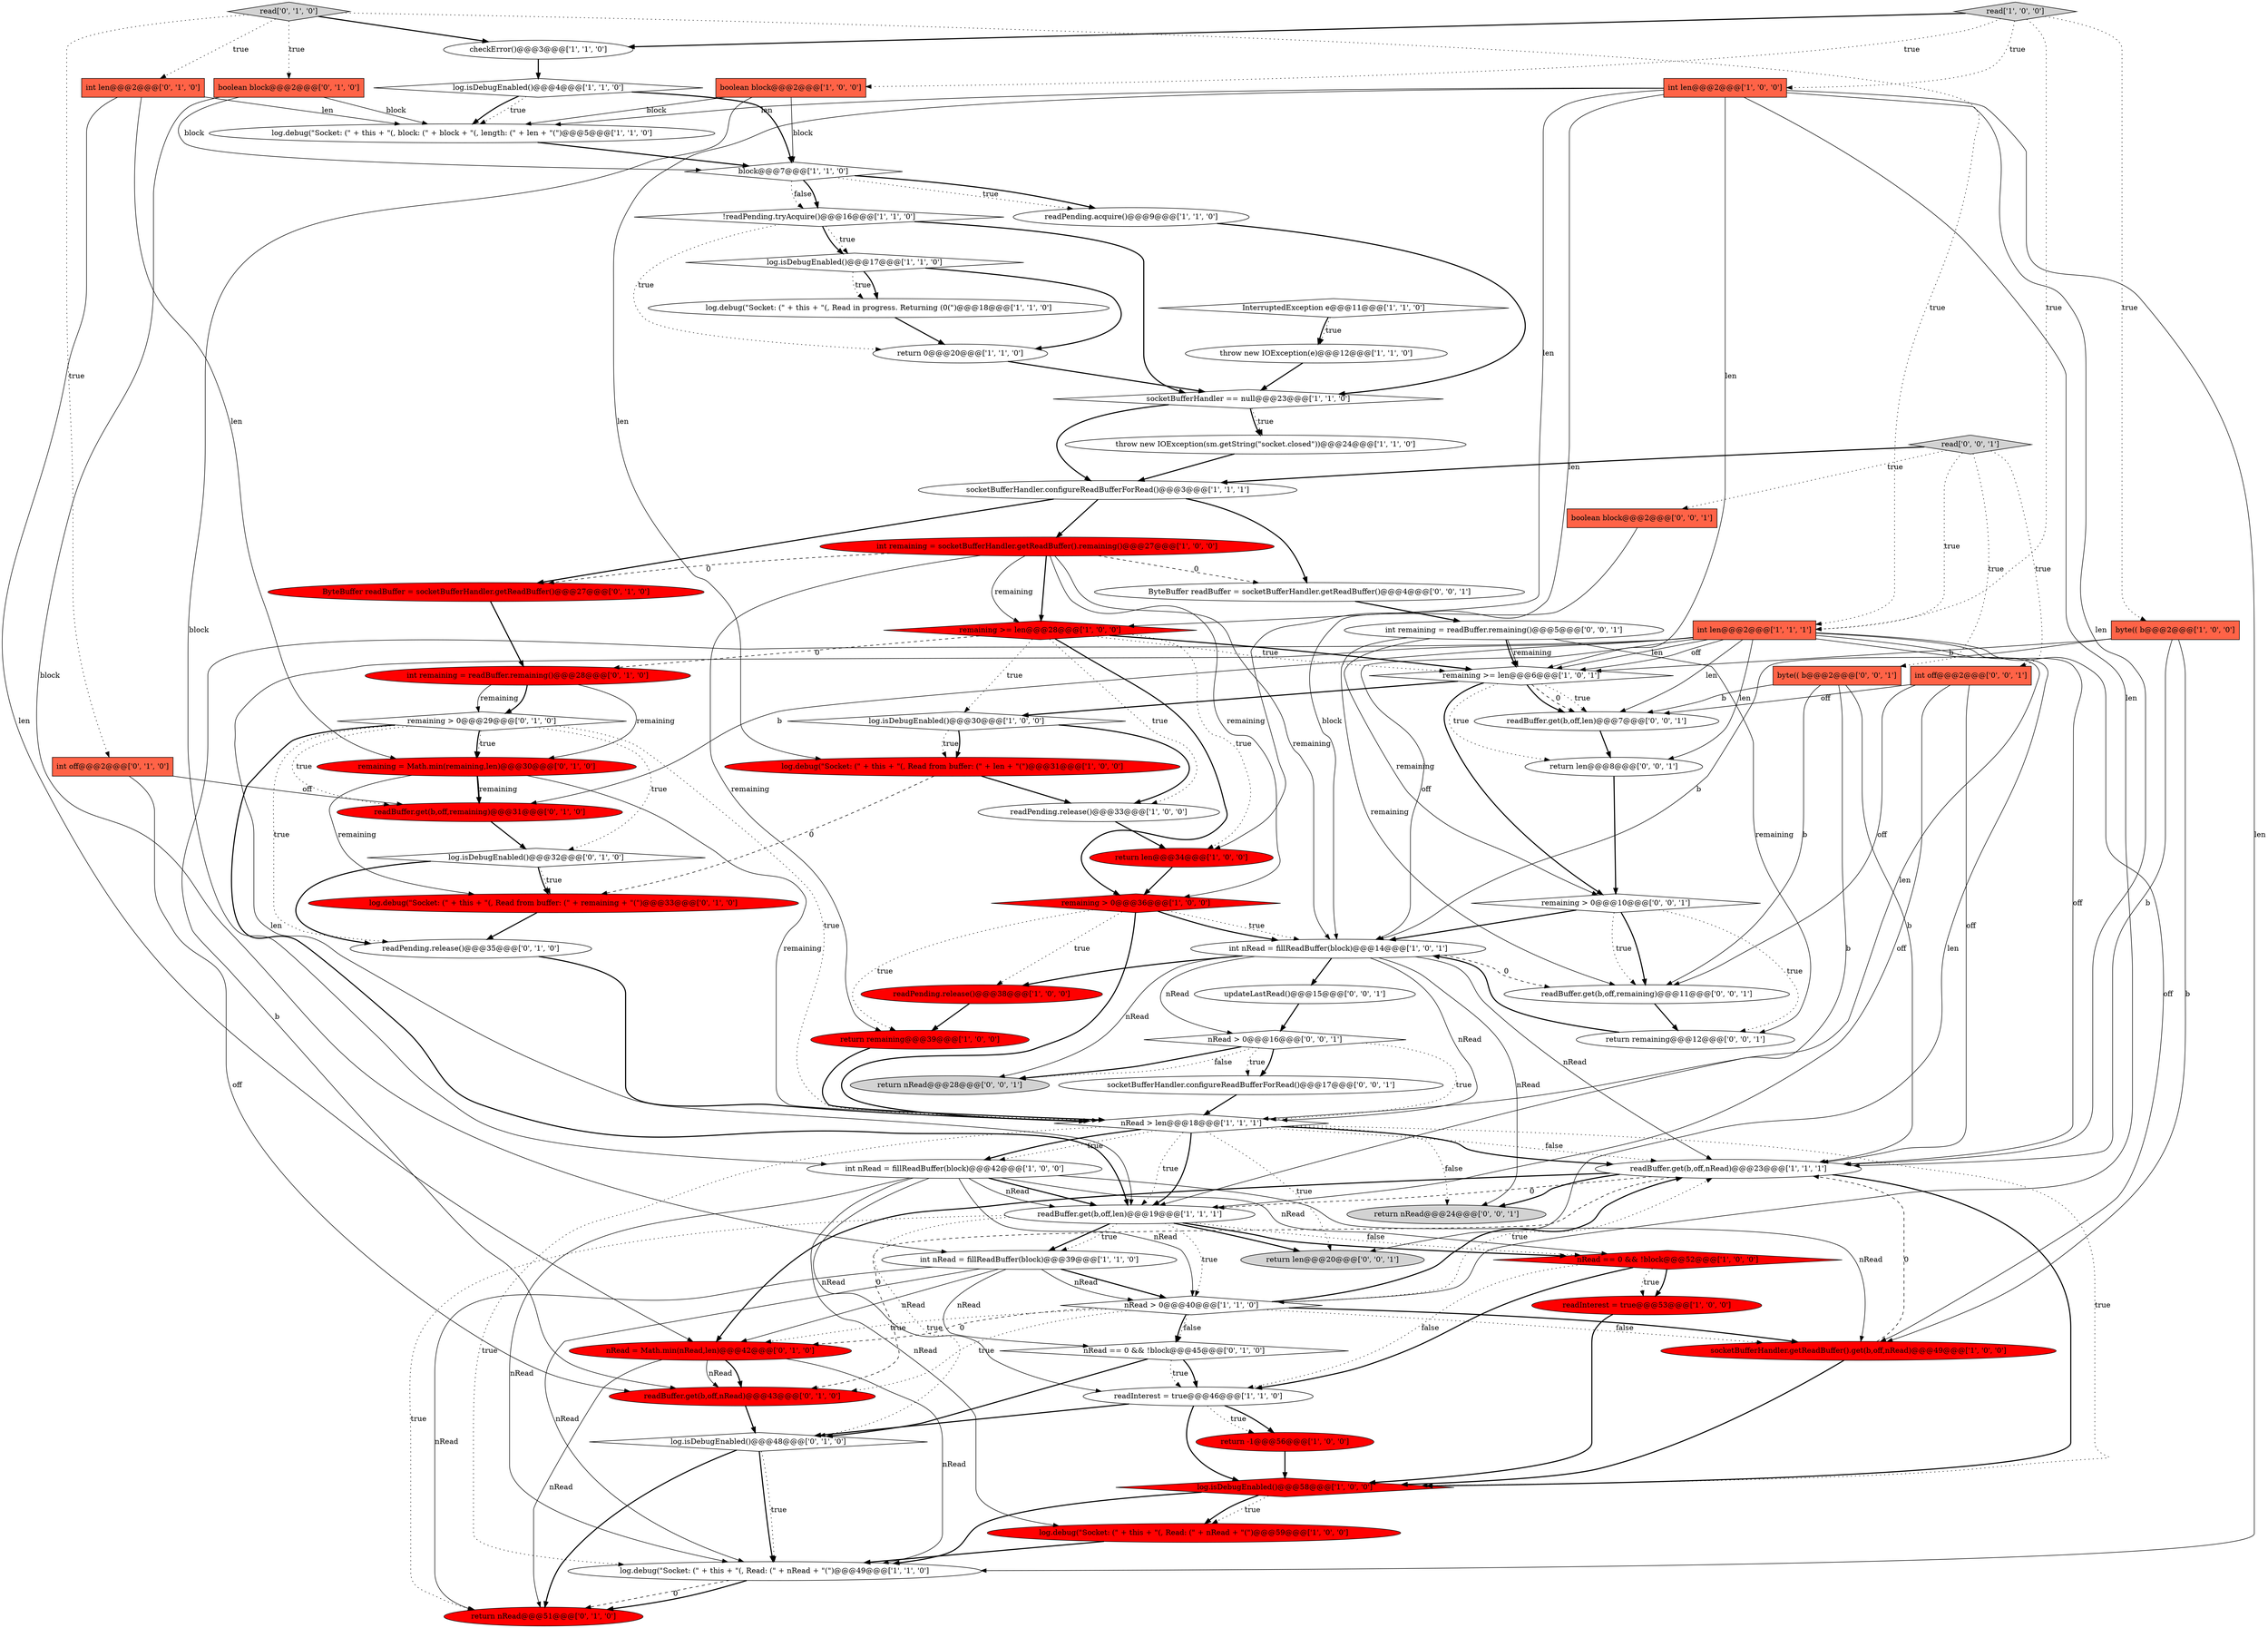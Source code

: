 digraph {
28 [style = filled, label = "return len@@@34@@@['1', '0', '0']", fillcolor = red, shape = ellipse image = "AAA1AAABBB1BBB"];
18 [style = filled, label = "block@@@7@@@['1', '1', '0']", fillcolor = white, shape = diamond image = "AAA0AAABBB1BBB"];
56 [style = filled, label = "return nRead@@@51@@@['0', '1', '0']", fillcolor = red, shape = ellipse image = "AAA1AAABBB2BBB"];
31 [style = filled, label = "readInterest = true@@@46@@@['1', '1', '0']", fillcolor = white, shape = ellipse image = "AAA0AAABBB1BBB"];
60 [style = filled, label = "read['0', '1', '0']", fillcolor = lightgray, shape = diamond image = "AAA0AAABBB2BBB"];
40 [style = filled, label = "return remaining@@@39@@@['1', '0', '0']", fillcolor = red, shape = ellipse image = "AAA1AAABBB1BBB"];
19 [style = filled, label = "log.isDebugEnabled()@@@4@@@['1', '1', '0']", fillcolor = white, shape = diamond image = "AAA0AAABBB1BBB"];
16 [style = filled, label = "nRead == 0 && !block@@@52@@@['1', '0', '0']", fillcolor = red, shape = diamond image = "AAA1AAABBB1BBB"];
14 [style = filled, label = "int nRead = fillReadBuffer(block)@@@39@@@['1', '1', '0']", fillcolor = white, shape = ellipse image = "AAA0AAABBB1BBB"];
43 [style = filled, label = "int nRead = fillReadBuffer(block)@@@14@@@['1', '0', '1']", fillcolor = white, shape = ellipse image = "AAA0AAABBB1BBB"];
38 [style = filled, label = "InterruptedException e@@@11@@@['1', '1', '0']", fillcolor = white, shape = diamond image = "AAA0AAABBB1BBB"];
8 [style = filled, label = "int len@@@2@@@['1', '0', '0']", fillcolor = tomato, shape = box image = "AAA0AAABBB1BBB"];
29 [style = filled, label = "remaining >= len@@@28@@@['1', '0', '0']", fillcolor = red, shape = diamond image = "AAA1AAABBB1BBB"];
49 [style = filled, label = "readBuffer.get(b,off,remaining)@@@31@@@['0', '1', '0']", fillcolor = red, shape = ellipse image = "AAA1AAABBB2BBB"];
1 [style = filled, label = "remaining > 0@@@36@@@['1', '0', '0']", fillcolor = red, shape = diamond image = "AAA1AAABBB1BBB"];
34 [style = filled, label = "log.isDebugEnabled()@@@30@@@['1', '0', '0']", fillcolor = white, shape = diamond image = "AAA0AAABBB1BBB"];
73 [style = filled, label = "return nRead@@@28@@@['0', '0', '1']", fillcolor = lightgray, shape = ellipse image = "AAA0AAABBB3BBB"];
53 [style = filled, label = "log.isDebugEnabled()@@@32@@@['0', '1', '0']", fillcolor = white, shape = diamond image = "AAA0AAABBB2BBB"];
36 [style = filled, label = "readInterest = true@@@53@@@['1', '0', '0']", fillcolor = red, shape = ellipse image = "AAA1AAABBB1BBB"];
37 [style = filled, label = "log.debug(\"Socket: (\" + this + \"(, Read: (\" + nRead + \"(\")@@@49@@@['1', '1', '0']", fillcolor = white, shape = ellipse image = "AAA0AAABBB1BBB"];
59 [style = filled, label = "log.debug(\"Socket: (\" + this + \"(, Read from buffer: (\" + remaining + \"(\")@@@33@@@['0', '1', '0']", fillcolor = red, shape = ellipse image = "AAA1AAABBB2BBB"];
75 [style = filled, label = "return len@@@8@@@['0', '0', '1']", fillcolor = white, shape = ellipse image = "AAA0AAABBB3BBB"];
12 [style = filled, label = "log.debug(\"Socket: (\" + this + \"(, Read: (\" + nRead + \"(\")@@@59@@@['1', '0', '0']", fillcolor = red, shape = ellipse image = "AAA1AAABBB1BBB"];
74 [style = filled, label = "return remaining@@@12@@@['0', '0', '1']", fillcolor = white, shape = ellipse image = "AAA0AAABBB3BBB"];
5 [style = filled, label = "log.isDebugEnabled()@@@58@@@['1', '0', '0']", fillcolor = red, shape = diamond image = "AAA1AAABBB1BBB"];
22 [style = filled, label = "remaining >= len@@@6@@@['1', '0', '1']", fillcolor = white, shape = diamond image = "AAA0AAABBB1BBB"];
35 [style = filled, label = "readBuffer.get(b,off,nRead)@@@23@@@['1', '1', '1']", fillcolor = white, shape = ellipse image = "AAA0AAABBB1BBB"];
69 [style = filled, label = "socketBufferHandler.configureReadBufferForRead()@@@17@@@['0', '0', '1']", fillcolor = white, shape = ellipse image = "AAA0AAABBB3BBB"];
71 [style = filled, label = "return len@@@20@@@['0', '0', '1']", fillcolor = lightgray, shape = ellipse image = "AAA0AAABBB3BBB"];
63 [style = filled, label = "int remaining = readBuffer.remaining()@@@5@@@['0', '0', '1']", fillcolor = white, shape = ellipse image = "AAA0AAABBB3BBB"];
46 [style = filled, label = "readPending.release()@@@35@@@['0', '1', '0']", fillcolor = white, shape = ellipse image = "AAA0AAABBB2BBB"];
47 [style = filled, label = "int remaining = readBuffer.remaining()@@@28@@@['0', '1', '0']", fillcolor = red, shape = ellipse image = "AAA1AAABBB2BBB"];
58 [style = filled, label = "log.isDebugEnabled()@@@48@@@['0', '1', '0']", fillcolor = white, shape = diamond image = "AAA0AAABBB2BBB"];
2 [style = filled, label = "!readPending.tryAcquire()@@@16@@@['1', '1', '0']", fillcolor = white, shape = diamond image = "AAA0AAABBB1BBB"];
10 [style = filled, label = "int nRead = fillReadBuffer(block)@@@42@@@['1', '0', '0']", fillcolor = white, shape = ellipse image = "AAA0AAABBB1BBB"];
15 [style = filled, label = "log.isDebugEnabled()@@@17@@@['1', '1', '0']", fillcolor = white, shape = diamond image = "AAA0AAABBB1BBB"];
25 [style = filled, label = "log.debug(\"Socket: (\" + this + \"(, block: (\" + block + \"(, length: (\" + len + \"(\")@@@5@@@['1', '1', '0']", fillcolor = white, shape = ellipse image = "AAA0AAABBB1BBB"];
57 [style = filled, label = "ByteBuffer readBuffer = socketBufferHandler.getReadBuffer()@@@27@@@['0', '1', '0']", fillcolor = red, shape = ellipse image = "AAA1AAABBB2BBB"];
20 [style = filled, label = "int remaining = socketBufferHandler.getReadBuffer().remaining()@@@27@@@['1', '0', '0']", fillcolor = red, shape = ellipse image = "AAA1AAABBB1BBB"];
26 [style = filled, label = "byte(( b@@@2@@@['1', '0', '0']", fillcolor = tomato, shape = box image = "AAA0AAABBB1BBB"];
62 [style = filled, label = "ByteBuffer readBuffer = socketBufferHandler.getReadBuffer()@@@4@@@['0', '0', '1']", fillcolor = white, shape = ellipse image = "AAA0AAABBB3BBB"];
41 [style = filled, label = "nRead > len@@@18@@@['1', '1', '1']", fillcolor = white, shape = diamond image = "AAA0AAABBB1BBB"];
44 [style = filled, label = "int off@@@2@@@['0', '1', '0']", fillcolor = tomato, shape = box image = "AAA0AAABBB2BBB"];
32 [style = filled, label = "socketBufferHandler.getReadBuffer().get(b,off,nRead)@@@49@@@['1', '0', '0']", fillcolor = red, shape = ellipse image = "AAA1AAABBB1BBB"];
24 [style = filled, label = "boolean block@@@2@@@['1', '0', '0']", fillcolor = tomato, shape = box image = "AAA0AAABBB1BBB"];
45 [style = filled, label = "nRead = Math.min(nRead,len)@@@42@@@['0', '1', '0']", fillcolor = red, shape = ellipse image = "AAA1AAABBB2BBB"];
65 [style = filled, label = "nRead > 0@@@16@@@['0', '0', '1']", fillcolor = white, shape = diamond image = "AAA0AAABBB3BBB"];
64 [style = filled, label = "remaining > 0@@@10@@@['0', '0', '1']", fillcolor = white, shape = diamond image = "AAA0AAABBB3BBB"];
7 [style = filled, label = "log.debug(\"Socket: (\" + this + \"(, Read from buffer: (\" + len + \"(\")@@@31@@@['1', '0', '0']", fillcolor = red, shape = ellipse image = "AAA1AAABBB1BBB"];
68 [style = filled, label = "boolean block@@@2@@@['0', '0', '1']", fillcolor = tomato, shape = box image = "AAA0AAABBB3BBB"];
42 [style = filled, label = "int len@@@2@@@['1', '1', '1']", fillcolor = tomato, shape = box image = "AAA0AAABBB1BBB"];
23 [style = filled, label = "readPending.release()@@@33@@@['1', '0', '0']", fillcolor = white, shape = ellipse image = "AAA0AAABBB1BBB"];
33 [style = filled, label = "readPending.acquire()@@@9@@@['1', '1', '0']", fillcolor = white, shape = ellipse image = "AAA0AAABBB1BBB"];
3 [style = filled, label = "return 0@@@20@@@['1', '1', '0']", fillcolor = white, shape = ellipse image = "AAA0AAABBB1BBB"];
52 [style = filled, label = "readBuffer.get(b,off,nRead)@@@43@@@['0', '1', '0']", fillcolor = red, shape = ellipse image = "AAA1AAABBB2BBB"];
72 [style = filled, label = "read['0', '0', '1']", fillcolor = lightgray, shape = diamond image = "AAA0AAABBB3BBB"];
21 [style = filled, label = "socketBufferHandler == null@@@23@@@['1', '1', '0']", fillcolor = white, shape = diamond image = "AAA0AAABBB1BBB"];
51 [style = filled, label = "remaining > 0@@@29@@@['0', '1', '0']", fillcolor = white, shape = diamond image = "AAA0AAABBB2BBB"];
4 [style = filled, label = "readPending.release()@@@38@@@['1', '0', '0']", fillcolor = red, shape = ellipse image = "AAA1AAABBB1BBB"];
17 [style = filled, label = "return -1@@@56@@@['1', '0', '0']", fillcolor = red, shape = ellipse image = "AAA1AAABBB1BBB"];
39 [style = filled, label = "read['1', '0', '0']", fillcolor = lightgray, shape = diamond image = "AAA0AAABBB1BBB"];
54 [style = filled, label = "remaining = Math.min(remaining,len)@@@30@@@['0', '1', '0']", fillcolor = red, shape = ellipse image = "AAA1AAABBB2BBB"];
9 [style = filled, label = "throw new IOException(sm.getString(\"socket.closed\"))@@@24@@@['1', '1', '0']", fillcolor = white, shape = ellipse image = "AAA0AAABBB1BBB"];
55 [style = filled, label = "int len@@@2@@@['0', '1', '0']", fillcolor = tomato, shape = box image = "AAA0AAABBB2BBB"];
67 [style = filled, label = "int off@@@2@@@['0', '0', '1']", fillcolor = tomato, shape = box image = "AAA0AAABBB3BBB"];
61 [style = filled, label = "readBuffer.get(b,off,len)@@@7@@@['0', '0', '1']", fillcolor = white, shape = ellipse image = "AAA0AAABBB3BBB"];
0 [style = filled, label = "socketBufferHandler.configureReadBufferForRead()@@@3@@@['1', '1', '1']", fillcolor = white, shape = ellipse image = "AAA0AAABBB1BBB"];
13 [style = filled, label = "readBuffer.get(b,off,len)@@@19@@@['1', '1', '1']", fillcolor = white, shape = ellipse image = "AAA0AAABBB1BBB"];
27 [style = filled, label = "log.debug(\"Socket: (\" + this + \"(, Read in progress. Returning (0(\")@@@18@@@['1', '1', '0']", fillcolor = white, shape = ellipse image = "AAA0AAABBB1BBB"];
76 [style = filled, label = "readBuffer.get(b,off,remaining)@@@11@@@['0', '0', '1']", fillcolor = white, shape = ellipse image = "AAA0AAABBB3BBB"];
48 [style = filled, label = "nRead == 0 && !block@@@45@@@['0', '1', '0']", fillcolor = white, shape = diamond image = "AAA0AAABBB2BBB"];
30 [style = filled, label = "throw new IOException(e)@@@12@@@['1', '1', '0']", fillcolor = white, shape = ellipse image = "AAA0AAABBB1BBB"];
50 [style = filled, label = "boolean block@@@2@@@['0', '1', '0']", fillcolor = tomato, shape = box image = "AAA0AAABBB2BBB"];
11 [style = filled, label = "nRead > 0@@@40@@@['1', '1', '0']", fillcolor = white, shape = diamond image = "AAA0AAABBB1BBB"];
77 [style = filled, label = "return nRead@@@24@@@['0', '0', '1']", fillcolor = lightgray, shape = ellipse image = "AAA0AAABBB3BBB"];
70 [style = filled, label = "byte(( b@@@2@@@['0', '0', '1']", fillcolor = tomato, shape = box image = "AAA0AAABBB3BBB"];
6 [style = filled, label = "checkError()@@@3@@@['1', '1', '0']", fillcolor = white, shape = ellipse image = "AAA0AAABBB1BBB"];
66 [style = filled, label = "updateLastRead()@@@15@@@['0', '0', '1']", fillcolor = white, shape = ellipse image = "AAA0AAABBB3BBB"];
45->56 [style = solid, label="nRead"];
11->52 [style = dotted, label="true"];
35->77 [style = bold, label=""];
65->73 [style = dotted, label="false"];
67->13 [style = solid, label="off"];
72->0 [style = bold, label=""];
10->16 [style = solid, label="nRead"];
39->24 [style = dotted, label="true"];
26->22 [style = solid, label="b"];
67->61 [style = solid, label="off"];
2->15 [style = dotted, label="true"];
39->6 [style = bold, label=""];
53->59 [style = dotted, label="true"];
42->61 [style = solid, label="len"];
60->50 [style = dotted, label="true"];
29->23 [style = dotted, label="true"];
64->74 [style = dotted, label="true"];
5->12 [style = dotted, label="true"];
39->42 [style = dotted, label="true"];
8->11 [style = solid, label="len"];
43->77 [style = solid, label="nRead"];
8->22 [style = solid, label="len"];
43->4 [style = bold, label=""];
63->22 [style = bold, label=""];
72->68 [style = dotted, label="true"];
23->28 [style = bold, label=""];
63->74 [style = solid, label="remaining"];
54->41 [style = solid, label="remaining"];
61->75 [style = bold, label=""];
20->29 [style = solid, label="remaining"];
42->43 [style = solid, label="off"];
38->30 [style = bold, label=""];
29->47 [style = dashed, label="0"];
24->18 [style = solid, label="block"];
54->49 [style = solid, label="remaining"];
60->44 [style = dotted, label="true"];
2->15 [style = bold, label=""];
47->51 [style = bold, label=""];
41->10 [style = dotted, label="true"];
10->11 [style = solid, label="nRead"];
60->6 [style = bold, label=""];
65->69 [style = bold, label=""];
35->45 [style = bold, label=""];
70->35 [style = solid, label="b"];
13->58 [style = dotted, label="true"];
51->53 [style = dotted, label="true"];
29->1 [style = bold, label=""];
60->42 [style = dotted, label="true"];
51->54 [style = dotted, label="true"];
45->37 [style = solid, label="nRead"];
14->11 [style = bold, label=""];
13->14 [style = bold, label=""];
41->13 [style = bold, label=""];
64->43 [style = bold, label=""];
22->64 [style = bold, label=""];
5->37 [style = bold, label=""];
14->56 [style = solid, label="nRead"];
2->3 [style = dotted, label="true"];
63->64 [style = solid, label="remaining"];
17->5 [style = bold, label=""];
19->18 [style = bold, label=""];
54->59 [style = solid, label="remaining"];
41->35 [style = dotted, label="false"];
54->49 [style = bold, label=""];
1->41 [style = bold, label=""];
21->0 [style = bold, label=""];
65->73 [style = bold, label=""];
39->8 [style = dotted, label="true"];
11->48 [style = bold, label=""];
51->54 [style = bold, label=""];
50->14 [style = solid, label="block"];
22->61 [style = dotted, label="true"];
42->22 [style = solid, label="len"];
31->5 [style = bold, label=""];
32->35 [style = dashed, label="0"];
39->26 [style = dotted, label="true"];
42->71 [style = solid, label="len"];
64->76 [style = bold, label=""];
16->31 [style = dotted, label="false"];
55->25 [style = solid, label="len"];
1->43 [style = dotted, label="true"];
70->13 [style = solid, label="b"];
8->35 [style = solid, label="len"];
44->49 [style = solid, label="off"];
11->35 [style = dotted, label="true"];
1->4 [style = dotted, label="true"];
34->7 [style = dotted, label="true"];
35->13 [style = dashed, label="0"];
75->64 [style = bold, label=""];
13->16 [style = bold, label=""];
8->29 [style = solid, label="len"];
12->37 [style = bold, label=""];
19->25 [style = bold, label=""];
46->41 [style = bold, label=""];
58->56 [style = bold, label=""];
74->43 [style = bold, label=""];
67->76 [style = solid, label="off"];
50->25 [style = solid, label="block"];
15->27 [style = dotted, label="true"];
1->40 [style = dotted, label="true"];
35->5 [style = bold, label=""];
52->58 [style = bold, label=""];
0->62 [style = bold, label=""];
41->5 [style = dotted, label="true"];
65->41 [style = dotted, label="true"];
21->9 [style = bold, label=""];
58->37 [style = dotted, label="true"];
43->66 [style = bold, label=""];
21->9 [style = dotted, label="true"];
7->59 [style = dashed, label="0"];
18->2 [style = dotted, label="false"];
47->51 [style = solid, label="remaining"];
2->21 [style = bold, label=""];
8->25 [style = solid, label="len"];
20->57 [style = dashed, label="0"];
7->23 [style = bold, label=""];
22->61 [style = bold, label=""];
31->17 [style = dotted, label="true"];
35->52 [style = dashed, label="0"];
0->20 [style = bold, label=""];
26->35 [style = solid, label="b"];
42->41 [style = solid, label="len"];
24->25 [style = solid, label="block"];
11->32 [style = dotted, label="false"];
50->18 [style = solid, label="block"];
45->52 [style = bold, label=""];
37->56 [style = dashed, label="0"];
59->46 [style = bold, label=""];
51->41 [style = dotted, label="true"];
42->52 [style = solid, label="b"];
10->31 [style = solid, label="nRead"];
66->65 [style = bold, label=""];
55->45 [style = solid, label="len"];
63->76 [style = solid, label="remaining"];
42->75 [style = solid, label="len"];
0->57 [style = bold, label=""];
8->37 [style = solid, label="len"];
16->36 [style = bold, label=""];
48->58 [style = bold, label=""];
11->45 [style = dashed, label="0"];
70->76 [style = solid, label="b"];
14->11 [style = solid, label="nRead"];
43->76 [style = dashed, label="0"];
29->34 [style = dotted, label="true"];
20->62 [style = dashed, label="0"];
44->52 [style = solid, label="off"];
18->33 [style = dotted, label="true"];
41->77 [style = dotted, label="false"];
10->32 [style = solid, label="nRead"];
18->33 [style = bold, label=""];
25->18 [style = bold, label=""];
43->73 [style = solid, label="nRead"];
58->37 [style = bold, label=""];
42->32 [style = solid, label="off"];
16->36 [style = dotted, label="true"];
51->49 [style = dotted, label="true"];
11->32 [style = bold, label=""];
42->13 [style = solid, label="len"];
14->45 [style = solid, label="nRead"];
43->65 [style = solid, label="nRead"];
41->10 [style = bold, label=""];
41->37 [style = dotted, label="true"];
15->3 [style = bold, label=""];
51->13 [style = bold, label=""];
48->31 [style = bold, label=""];
14->37 [style = solid, label="nRead"];
13->71 [style = bold, label=""];
38->30 [style = dotted, label="true"];
76->74 [style = bold, label=""];
69->41 [style = bold, label=""];
29->22 [style = dotted, label="true"];
55->54 [style = solid, label="len"];
53->46 [style = bold, label=""];
72->42 [style = dotted, label="true"];
30->21 [style = bold, label=""];
72->67 [style = dotted, label="true"];
8->7 [style = solid, label="len"];
10->13 [style = bold, label=""];
29->28 [style = dotted, label="true"];
16->31 [style = bold, label=""];
26->43 [style = solid, label="b"];
72->70 [style = dotted, label="true"];
13->11 [style = dotted, label="true"];
3->21 [style = bold, label=""];
34->23 [style = bold, label=""];
36->5 [style = bold, label=""];
31->17 [style = bold, label=""];
43->41 [style = solid, label="nRead"];
57->47 [style = bold, label=""];
14->48 [style = solid, label="nRead"];
45->52 [style = solid, label="nRead"];
13->14 [style = dotted, label="true"];
42->22 [style = solid, label="off"];
22->75 [style = dotted, label="true"];
22->61 [style = dashed, label="0"];
10->13 [style = solid, label="nRead"];
41->35 [style = bold, label=""];
11->48 [style = dotted, label="false"];
4->40 [style = bold, label=""];
68->43 [style = solid, label="block"];
32->5 [style = bold, label=""];
19->25 [style = dotted, label="true"];
26->32 [style = solid, label="b"];
8->28 [style = solid, label="len"];
31->58 [style = bold, label=""];
9->0 [style = bold, label=""];
20->29 [style = bold, label=""];
1->43 [style = bold, label=""];
41->71 [style = dotted, label="true"];
27->3 [style = bold, label=""];
48->31 [style = dotted, label="true"];
62->63 [style = bold, label=""];
34->7 [style = bold, label=""];
28->1 [style = bold, label=""];
6->19 [style = bold, label=""];
63->22 [style = solid, label="remaining"];
24->10 [style = solid, label="block"];
70->61 [style = solid, label="b"];
42->35 [style = solid, label="off"];
18->2 [style = bold, label=""];
11->45 [style = dotted, label="true"];
20->43 [style = solid, label="remaining"];
65->69 [style = dotted, label="true"];
11->35 [style = bold, label=""];
49->53 [style = bold, label=""];
41->13 [style = dotted, label="true"];
64->76 [style = dotted, label="true"];
20->1 [style = solid, label="remaining"];
60->55 [style = dotted, label="true"];
47->54 [style = solid, label="remaining"];
53->59 [style = bold, label=""];
5->12 [style = bold, label=""];
43->35 [style = solid, label="nRead"];
22->34 [style = bold, label=""];
40->41 [style = bold, label=""];
13->16 [style = dotted, label="false"];
67->35 [style = solid, label="off"];
10->37 [style = solid, label="nRead"];
13->56 [style = dotted, label="true"];
20->40 [style = solid, label="remaining"];
29->22 [style = bold, label=""];
33->21 [style = bold, label=""];
10->12 [style = solid, label="nRead"];
42->49 [style = solid, label="b"];
15->27 [style = bold, label=""];
51->46 [style = dotted, label="true"];
37->56 [style = bold, label=""];
}
